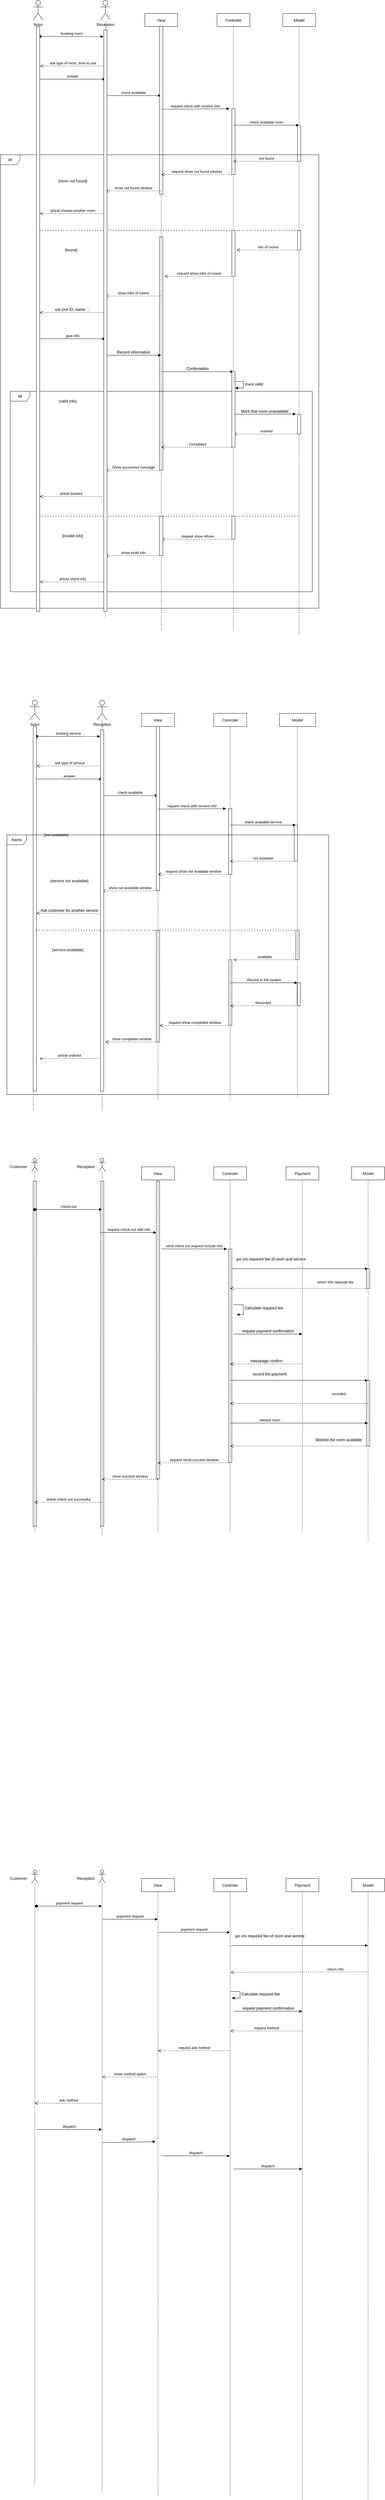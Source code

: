 <mxfile version="14.6.5" type="github">
  <diagram id="kgpKYQtTHZ0yAKxKKP6v" name="Page-1">
    <mxGraphModel dx="1632" dy="469" grid="1" gridSize="10" guides="1" tooltips="1" connect="1" arrows="1" fold="1" page="1" pageScale="1" pageWidth="850" pageHeight="1100" math="0" shadow="0">
      <root>
        <mxCell id="0" />
        <mxCell id="1" parent="0" />
        <mxCell id="3nuBFxr9cyL0pnOWT2aG-1" value="View" style="shape=umlLifeline;perimeter=lifelinePerimeter;container=1;collapsible=0;recursiveResize=0;rounded=0;shadow=0;strokeWidth=1;" parent="1" vertex="1">
          <mxGeometry x="120" y="80" width="100" height="1880" as="geometry" />
        </mxCell>
        <mxCell id="XMhn7jzWNxRffur_yB8t-52" value="check&amp;nbsp;available" style="html=1;verticalAlign=bottom;endArrow=block;" edge="1" parent="3nuBFxr9cyL0pnOWT2aG-1">
          <mxGeometry width="80" relative="1" as="geometry">
            <mxPoint x="-120" y="250" as="sourcePoint" />
            <mxPoint x="49.5" y="250.0" as="targetPoint" />
          </mxGeometry>
        </mxCell>
        <mxCell id="XMhn7jzWNxRffur_yB8t-68" value="request show infor of rooms" style="html=1;verticalAlign=bottom;endArrow=open;dashed=1;endSize=8;" edge="1" parent="3nuBFxr9cyL0pnOWT2aG-1" source="3nuBFxr9cyL0pnOWT2aG-5">
          <mxGeometry relative="1" as="geometry">
            <mxPoint x="250" y="800" as="sourcePoint" />
            <mxPoint x="60" y="800" as="targetPoint" />
          </mxGeometry>
        </mxCell>
        <mxCell id="XMhn7jzWNxRffur_yB8t-108" value="" style="html=1;points=[];perimeter=orthogonalPerimeter;" vertex="1" parent="3nuBFxr9cyL0pnOWT2aG-1">
          <mxGeometry x="45" y="40" width="10" height="510" as="geometry" />
        </mxCell>
        <mxCell id="3nuBFxr9cyL0pnOWT2aG-5" value="Controler" style="shape=umlLifeline;perimeter=lifelinePerimeter;container=1;collapsible=0;recursiveResize=0;rounded=0;shadow=0;strokeWidth=1;" parent="1" vertex="1">
          <mxGeometry x="340" y="80" width="100" height="1880" as="geometry" />
        </mxCell>
        <mxCell id="XMhn7jzWNxRffur_yB8t-75" value="&lt;div style=&quot;text-align: center&quot;&gt;check &lt;span style=&quot;font-size: 12px ; background-color: rgb(248 , 249 , 250)&quot;&gt;valid&lt;/span&gt;&lt;/div&gt;" style="edgeStyle=orthogonalEdgeStyle;html=1;align=left;spacingLeft=2;endArrow=block;rounded=0;entryX=1;entryY=0;" edge="1" parent="3nuBFxr9cyL0pnOWT2aG-5">
          <mxGeometry relative="1" as="geometry">
            <mxPoint x="50" y="1120" as="sourcePoint" />
            <Array as="points">
              <mxPoint x="80" y="1120" />
            </Array>
            <mxPoint x="55" y="1140" as="targetPoint" />
          </mxGeometry>
        </mxCell>
        <mxCell id="XMhn7jzWNxRffur_yB8t-76" value="&lt;span style=&quot;font-size: 12px ; background-color: rgb(248 , 249 , 250)&quot;&gt;Mark that room unavailable&lt;/span&gt;" style="html=1;verticalAlign=bottom;endArrow=block;" edge="1" parent="3nuBFxr9cyL0pnOWT2aG-5">
          <mxGeometry width="80" relative="1" as="geometry">
            <mxPoint x="50" y="1220" as="sourcePoint" />
            <mxPoint x="240" y="1219" as="targetPoint" />
          </mxGeometry>
        </mxCell>
        <mxCell id="XMhn7jzWNxRffur_yB8t-109" value="" style="html=1;points=[];perimeter=orthogonalPerimeter;" vertex="1" parent="3nuBFxr9cyL0pnOWT2aG-5">
          <mxGeometry x="45" y="290" width="10" height="200" as="geometry" />
        </mxCell>
        <mxCell id="XMhn7jzWNxRffur_yB8t-5" value="Model" style="shape=umlLifeline;perimeter=lifelinePerimeter;container=1;collapsible=0;recursiveResize=0;rounded=0;shadow=0;strokeWidth=1;" vertex="1" parent="1">
          <mxGeometry x="540" y="80" width="100" height="1890" as="geometry" />
        </mxCell>
        <mxCell id="XMhn7jzWNxRffur_yB8t-88" value="" style="endArrow=none;dashed=1;html=1;dashPattern=1 3;strokeWidth=2;" edge="1" parent="XMhn7jzWNxRffur_yB8t-5">
          <mxGeometry width="50" height="50" relative="1" as="geometry">
            <mxPoint x="-740" y="660" as="sourcePoint" />
            <mxPoint x="50" y="660" as="targetPoint" />
          </mxGeometry>
        </mxCell>
        <mxCell id="XMhn7jzWNxRffur_yB8t-110" value="" style="html=1;points=[];perimeter=orthogonalPerimeter;" vertex="1" parent="XMhn7jzWNxRffur_yB8t-5">
          <mxGeometry x="45" y="340" width="10" height="110" as="geometry" />
        </mxCell>
        <mxCell id="XMhn7jzWNxRffur_yB8t-18" value="Reception" style="shape=umlActor;verticalLabelPosition=bottom;verticalAlign=top;html=1;outlineConnect=0;" vertex="1" parent="1">
          <mxGeometry x="-15" y="40" width="30" height="60" as="geometry" />
        </mxCell>
        <mxCell id="XMhn7jzWNxRffur_yB8t-19" value="Actor" style="shape=umlActor;verticalLabelPosition=bottom;verticalAlign=top;html=1;outlineConnect=0;" vertex="1" parent="1">
          <mxGeometry x="-220" y="40" width="30" height="60" as="geometry" />
        </mxCell>
        <mxCell id="XMhn7jzWNxRffur_yB8t-28" value="" style="endArrow=none;dashed=1;html=1;startArrow=none;" edge="1" parent="1">
          <mxGeometry width="50" height="50" relative="1" as="geometry">
            <mxPoint x="-205" y="120" as="sourcePoint" />
            <mxPoint x="-205" y="120" as="targetPoint" />
          </mxGeometry>
        </mxCell>
        <mxCell id="3nuBFxr9cyL0pnOWT2aG-3" value="booking room" style="verticalAlign=bottom;startArrow=oval;endArrow=block;startSize=8;shadow=0;strokeWidth=1;exitX=1.073;exitY=0.102;exitDx=0;exitDy=0;exitPerimeter=0;" parent="1" edge="1">
          <mxGeometry relative="1" as="geometry">
            <mxPoint x="-199.27" y="150.0" as="sourcePoint" />
            <mxPoint x="-6" y="150.3" as="targetPoint" />
          </mxGeometry>
        </mxCell>
        <mxCell id="XMhn7jzWNxRffur_yB8t-31" value="" style="endArrow=none;dashed=1;html=1;startArrow=none;" edge="1" parent="1">
          <mxGeometry width="50" height="50" relative="1" as="geometry">
            <mxPoint y="120" as="sourcePoint" />
            <mxPoint y="120.0" as="targetPoint" />
          </mxGeometry>
        </mxCell>
        <mxCell id="XMhn7jzWNxRffur_yB8t-50" value="ask type of room, time to use" style="html=1;verticalAlign=bottom;endArrow=open;dashed=1;endSize=8;entryX=1.087;entryY=0.205;entryDx=0;entryDy=0;entryPerimeter=0;" edge="1" parent="1">
          <mxGeometry relative="1" as="geometry">
            <mxPoint y="240" as="sourcePoint" />
            <mxPoint x="-199.13" y="240.0" as="targetPoint" />
          </mxGeometry>
        </mxCell>
        <mxCell id="XMhn7jzWNxRffur_yB8t-51" value="answer" style="html=1;verticalAlign=bottom;endArrow=block;exitX=0.967;exitY=0.309;exitDx=0;exitDy=0;exitPerimeter=0;" edge="1" parent="1">
          <mxGeometry width="80" relative="1" as="geometry">
            <mxPoint x="-200.33" y="280.0" as="sourcePoint" />
            <mxPoint y="280" as="targetPoint" />
          </mxGeometry>
        </mxCell>
        <mxCell id="XMhn7jzWNxRffur_yB8t-54" value="" style="endArrow=none;dashed=1;html=1;startArrow=none;" edge="1" parent="1" source="XMhn7jzWNxRffur_yB8t-103" target="XMhn7jzWNxRffur_yB8t-18">
          <mxGeometry width="50" height="50" relative="1" as="geometry">
            <mxPoint y="1920" as="sourcePoint" />
            <mxPoint y="1050" as="targetPoint" />
          </mxGeometry>
        </mxCell>
        <mxCell id="XMhn7jzWNxRffur_yB8t-56" value="" style="endArrow=none;dashed=1;html=1;startArrow=none;" edge="1" parent="1" source="XMhn7jzWNxRffur_yB8t-101">
          <mxGeometry width="50" height="50" relative="1" as="geometry">
            <mxPoint x="-205" y="1900" as="sourcePoint" />
            <mxPoint x="-205" y="120" as="targetPoint" />
          </mxGeometry>
        </mxCell>
        <mxCell id="XMhn7jzWNxRffur_yB8t-59" value="check&amp;nbsp;available room" style="html=1;verticalAlign=bottom;endArrow=block;" edge="1" parent="1">
          <mxGeometry width="80" relative="1" as="geometry">
            <mxPoint x="390" y="420" as="sourcePoint" />
            <mxPoint x="589.5" y="420" as="targetPoint" />
          </mxGeometry>
        </mxCell>
        <mxCell id="XMhn7jzWNxRffur_yB8t-63" value="not found" style="html=1;verticalAlign=bottom;endArrow=open;dashed=1;endSize=8;" edge="1" parent="1">
          <mxGeometry relative="1" as="geometry">
            <mxPoint x="590" y="530" as="sourcePoint" />
            <mxPoint x="389.071" y="530" as="targetPoint" />
          </mxGeometry>
        </mxCell>
        <mxCell id="XMhn7jzWNxRffur_yB8t-64" value="request show not found window" style="html=1;verticalAlign=bottom;endArrow=open;dashed=1;endSize=8;" edge="1" parent="1">
          <mxGeometry relative="1" as="geometry">
            <mxPoint x="385" y="570" as="sourcePoint" />
            <mxPoint x="170" y="570" as="targetPoint" />
          </mxGeometry>
        </mxCell>
        <mxCell id="XMhn7jzWNxRffur_yB8t-65" value="show not found window" style="html=1;verticalAlign=bottom;endArrow=open;dashed=1;endSize=8;" edge="1" parent="1">
          <mxGeometry relative="1" as="geometry">
            <mxPoint x="170" y="620" as="sourcePoint" />
            <mxPoint y="620" as="targetPoint" />
          </mxGeometry>
        </mxCell>
        <mxCell id="XMhn7jzWNxRffur_yB8t-66" value="article choose another room" style="html=1;verticalAlign=bottom;endArrow=open;dashed=1;endSize=8;" edge="1" parent="1">
          <mxGeometry relative="1" as="geometry">
            <mxPoint y="689.57" as="sourcePoint" />
            <mxPoint x="-200" y="688.57" as="targetPoint" />
          </mxGeometry>
        </mxCell>
        <mxCell id="XMhn7jzWNxRffur_yB8t-58" value="request check with receive info" style="html=1;verticalAlign=bottom;endArrow=block;entryX=-0.256;entryY=0.423;entryDx=0;entryDy=0;entryPerimeter=0;" edge="1" parent="1">
          <mxGeometry width="80" relative="1" as="geometry">
            <mxPoint x="170" y="371.45" as="sourcePoint" />
            <mxPoint x="377.44" y="370.0" as="targetPoint" />
          </mxGeometry>
        </mxCell>
        <mxCell id="XMhn7jzWNxRffur_yB8t-67" value="info of rooms" style="html=1;verticalAlign=bottom;endArrow=open;dashed=1;endSize=8;" edge="1" parent="1">
          <mxGeometry relative="1" as="geometry">
            <mxPoint x="590" y="800" as="sourcePoint" />
            <mxPoint x="400" y="800" as="targetPoint" />
          </mxGeometry>
        </mxCell>
        <mxCell id="XMhn7jzWNxRffur_yB8t-69" value="show infor of rooms" style="html=1;verticalAlign=bottom;endArrow=open;dashed=1;endSize=8;" edge="1" parent="1">
          <mxGeometry relative="1" as="geometry">
            <mxPoint x="169.5" y="940" as="sourcePoint" />
            <mxPoint y="940" as="targetPoint" />
          </mxGeometry>
        </mxCell>
        <mxCell id="XMhn7jzWNxRffur_yB8t-70" value="ask&amp;nbsp;&lt;span style=&quot;font-size: 12px ; background-color: rgb(248 , 249 , 250)&quot;&gt;civil ID, name&amp;nbsp; ...&lt;/span&gt;" style="html=1;verticalAlign=bottom;endArrow=open;dashed=1;endSize=8;" edge="1" parent="1">
          <mxGeometry relative="1" as="geometry">
            <mxPoint y="990" as="sourcePoint" />
            <mxPoint x="-200" y="990" as="targetPoint" />
          </mxGeometry>
        </mxCell>
        <mxCell id="XMhn7jzWNxRffur_yB8t-71" value="give info" style="html=1;verticalAlign=bottom;endArrow=block;" edge="1" parent="1">
          <mxGeometry width="80" relative="1" as="geometry">
            <mxPoint x="-200" y="1070" as="sourcePoint" />
            <mxPoint y="1070" as="targetPoint" />
          </mxGeometry>
        </mxCell>
        <mxCell id="XMhn7jzWNxRffur_yB8t-72" value="&lt;span style=&quot;font-size: 12px ; background-color: rgb(248 , 249 , 250)&quot;&gt;Record information&lt;/span&gt;" style="html=1;verticalAlign=bottom;endArrow=block;" edge="1" parent="1" target="3nuBFxr9cyL0pnOWT2aG-1">
          <mxGeometry width="80" relative="1" as="geometry">
            <mxPoint y="1120" as="sourcePoint" />
            <mxPoint x="80" y="1120" as="targetPoint" />
          </mxGeometry>
        </mxCell>
        <mxCell id="XMhn7jzWNxRffur_yB8t-73" value="&lt;span style=&quot;font-size: 12px ; background-color: rgb(248 , 249 , 250)&quot;&gt;Confirmation&lt;/span&gt;" style="html=1;verticalAlign=bottom;endArrow=block;" edge="1" parent="1" target="3nuBFxr9cyL0pnOWT2aG-5">
          <mxGeometry width="80" relative="1" as="geometry">
            <mxPoint x="170" y="1170" as="sourcePoint" />
            <mxPoint x="250" y="1170" as="targetPoint" />
          </mxGeometry>
        </mxCell>
        <mxCell id="XMhn7jzWNxRffur_yB8t-78" value="marked" style="html=1;verticalAlign=bottom;endArrow=open;dashed=1;endSize=8;" edge="1" parent="1" target="3nuBFxr9cyL0pnOWT2aG-5">
          <mxGeometry relative="1" as="geometry">
            <mxPoint x="590" y="1360" as="sourcePoint" />
            <mxPoint x="510" y="1360" as="targetPoint" />
          </mxGeometry>
        </mxCell>
        <mxCell id="XMhn7jzWNxRffur_yB8t-79" value="Completed" style="html=1;verticalAlign=bottom;endArrow=open;dashed=1;endSize=8;" edge="1" parent="1" target="3nuBFxr9cyL0pnOWT2aG-1">
          <mxGeometry relative="1" as="geometry">
            <mxPoint x="390" y="1400" as="sourcePoint" />
            <mxPoint x="310" y="1400" as="targetPoint" />
          </mxGeometry>
        </mxCell>
        <mxCell id="XMhn7jzWNxRffur_yB8t-82" value="Show successful message" style="html=1;verticalAlign=bottom;endArrow=open;dashed=1;endSize=8;" edge="1" parent="1">
          <mxGeometry relative="1" as="geometry">
            <mxPoint x="170" y="1470" as="sourcePoint" />
            <mxPoint y="1470" as="targetPoint" />
          </mxGeometry>
        </mxCell>
        <mxCell id="XMhn7jzWNxRffur_yB8t-83" value="article booked" style="html=1;verticalAlign=bottom;endArrow=open;dashed=1;endSize=8;" edge="1" parent="1">
          <mxGeometry relative="1" as="geometry">
            <mxPoint x="-10" y="1550" as="sourcePoint" />
            <mxPoint x="-200" y="1550" as="targetPoint" />
          </mxGeometry>
        </mxCell>
        <mxCell id="XMhn7jzWNxRffur_yB8t-85" value="request show refuse" style="html=1;verticalAlign=bottom;endArrow=open;dashed=1;endSize=8;" edge="1" parent="1" target="3nuBFxr9cyL0pnOWT2aG-1">
          <mxGeometry relative="1" as="geometry">
            <mxPoint x="390" y="1680" as="sourcePoint" />
            <mxPoint x="310" y="1680" as="targetPoint" />
          </mxGeometry>
        </mxCell>
        <mxCell id="XMhn7jzWNxRffur_yB8t-86" value="show invlid info" style="html=1;verticalAlign=bottom;endArrow=open;dashed=1;endSize=8;" edge="1" parent="1">
          <mxGeometry relative="1" as="geometry">
            <mxPoint x="170.68" y="1730" as="sourcePoint" />
            <mxPoint y="1730" as="targetPoint" />
          </mxGeometry>
        </mxCell>
        <mxCell id="XMhn7jzWNxRffur_yB8t-87" value="article check info" style="html=1;verticalAlign=bottom;endArrow=open;dashed=1;endSize=8;" edge="1" parent="1">
          <mxGeometry relative="1" as="geometry">
            <mxPoint y="1810" as="sourcePoint" />
            <mxPoint x="-200" y="1810" as="targetPoint" />
          </mxGeometry>
        </mxCell>
        <mxCell id="XMhn7jzWNxRffur_yB8t-89" value="" style="endArrow=none;dashed=1;html=1;dashPattern=1 3;strokeWidth=2;" edge="1" parent="1">
          <mxGeometry width="50" height="50" relative="1" as="geometry">
            <mxPoint x="-200" y="1610" as="sourcePoint" />
            <mxPoint x="590" y="1610" as="targetPoint" />
          </mxGeometry>
        </mxCell>
        <mxCell id="XMhn7jzWNxRffur_yB8t-90" value="alt" style="shape=umlFrame;whiteSpace=wrap;html=1;" vertex="1" parent="1">
          <mxGeometry x="-320" y="510" width="970" height="1380" as="geometry" />
        </mxCell>
        <mxCell id="XMhn7jzWNxRffur_yB8t-92" value="[room not found]" style="text;html=1;align=center;verticalAlign=middle;resizable=0;points=[];autosize=1;strokeColor=none;" vertex="1" parent="1">
          <mxGeometry x="-150" y="580" width="100" height="20" as="geometry" />
        </mxCell>
        <mxCell id="XMhn7jzWNxRffur_yB8t-96" value="[found]" style="text;html=1;align=center;verticalAlign=middle;resizable=0;points=[];autosize=1;strokeColor=none;" vertex="1" parent="1">
          <mxGeometry x="-130" y="790" width="50" height="20" as="geometry" />
        </mxCell>
        <mxCell id="XMhn7jzWNxRffur_yB8t-97" value="[valid info]" style="text;html=1;align=center;verticalAlign=middle;resizable=0;points=[];autosize=1;strokeColor=none;" vertex="1" parent="1">
          <mxGeometry x="-150" y="1250" width="70" height="20" as="geometry" />
        </mxCell>
        <mxCell id="XMhn7jzWNxRffur_yB8t-98" value="[invalid info]" style="text;html=1;align=center;verticalAlign=middle;resizable=0;points=[];autosize=1;strokeColor=none;" vertex="1" parent="1">
          <mxGeometry x="-140" y="1660" width="80" height="20" as="geometry" />
        </mxCell>
        <mxCell id="XMhn7jzWNxRffur_yB8t-99" value="alt" style="shape=umlFrame;whiteSpace=wrap;html=1;" vertex="1" parent="1">
          <mxGeometry x="-290" y="1230" width="920" height="610" as="geometry" />
        </mxCell>
        <mxCell id="XMhn7jzWNxRffur_yB8t-101" value="" style="html=1;points=[];perimeter=orthogonalPerimeter;" vertex="1" parent="1">
          <mxGeometry x="-210" y="120" width="10" height="1780" as="geometry" />
        </mxCell>
        <mxCell id="XMhn7jzWNxRffur_yB8t-102" value="" style="endArrow=none;dashed=1;html=1;" edge="1" parent="1" target="XMhn7jzWNxRffur_yB8t-101">
          <mxGeometry width="50" height="50" relative="1" as="geometry">
            <mxPoint x="-205" y="1900" as="sourcePoint" />
            <mxPoint x="-205" y="120.0" as="targetPoint" />
          </mxGeometry>
        </mxCell>
        <mxCell id="XMhn7jzWNxRffur_yB8t-103" value="" style="html=1;points=[];perimeter=orthogonalPerimeter;" vertex="1" parent="1">
          <mxGeometry x="-5" y="130" width="10" height="1770" as="geometry" />
        </mxCell>
        <mxCell id="XMhn7jzWNxRffur_yB8t-104" value="" style="endArrow=none;dashed=1;html=1;" edge="1" parent="1" target="XMhn7jzWNxRffur_yB8t-103">
          <mxGeometry width="50" height="50" relative="1" as="geometry">
            <mxPoint y="1920" as="sourcePoint" />
            <mxPoint y="100.0" as="targetPoint" />
          </mxGeometry>
        </mxCell>
        <mxCell id="XMhn7jzWNxRffur_yB8t-111" value="" style="html=1;points=[];perimeter=orthogonalPerimeter;" vertex="1" parent="1">
          <mxGeometry x="585" y="740" width="10" height="60" as="geometry" />
        </mxCell>
        <mxCell id="XMhn7jzWNxRffur_yB8t-112" value="" style="html=1;points=[];perimeter=orthogonalPerimeter;" vertex="1" parent="1">
          <mxGeometry x="385" y="740" width="10" height="140" as="geometry" />
        </mxCell>
        <mxCell id="XMhn7jzWNxRffur_yB8t-113" value="" style="html=1;points=[];perimeter=orthogonalPerimeter;fillColor=none;" vertex="1" parent="1">
          <mxGeometry x="165" y="760" width="10" height="710" as="geometry" />
        </mxCell>
        <mxCell id="XMhn7jzWNxRffur_yB8t-114" value="" style="html=1;points=[];perimeter=orthogonalPerimeter;" vertex="1" parent="1">
          <mxGeometry x="385" y="1610" width="10" height="70" as="geometry" />
        </mxCell>
        <mxCell id="XMhn7jzWNxRffur_yB8t-115" value="" style="html=1;points=[];perimeter=orthogonalPerimeter;" vertex="1" parent="1">
          <mxGeometry x="165" y="1610" width="10" height="120" as="geometry" />
        </mxCell>
        <mxCell id="XMhn7jzWNxRffur_yB8t-172" value="" style="html=1;points=[];perimeter=orthogonalPerimeter;" vertex="1" parent="1">
          <mxGeometry x="585" y="1300" width="10" height="60" as="geometry" />
        </mxCell>
        <mxCell id="XMhn7jzWNxRffur_yB8t-173" value="" style="html=1;points=[];perimeter=orthogonalPerimeter;" vertex="1" parent="1">
          <mxGeometry x="385" y="1170" width="10" height="230" as="geometry" />
        </mxCell>
        <mxCell id="XMhn7jzWNxRffur_yB8t-174" value="View" style="shape=umlLifeline;perimeter=lifelinePerimeter;container=1;collapsible=0;recursiveResize=0;rounded=0;shadow=0;strokeWidth=1;" vertex="1" parent="1">
          <mxGeometry x="110" y="2210" width="100" height="1180" as="geometry" />
        </mxCell>
        <mxCell id="XMhn7jzWNxRffur_yB8t-175" value="check&amp;nbsp;available" style="html=1;verticalAlign=bottom;endArrow=block;" edge="1" parent="XMhn7jzWNxRffur_yB8t-174">
          <mxGeometry width="80" relative="1" as="geometry">
            <mxPoint x="-120" y="250" as="sourcePoint" />
            <mxPoint x="49.5" y="250.0" as="targetPoint" />
          </mxGeometry>
        </mxCell>
        <mxCell id="XMhn7jzWNxRffur_yB8t-177" value="" style="html=1;points=[];perimeter=orthogonalPerimeter;" vertex="1" parent="XMhn7jzWNxRffur_yB8t-174">
          <mxGeometry x="45" y="40" width="10" height="500" as="geometry" />
        </mxCell>
        <mxCell id="XMhn7jzWNxRffur_yB8t-235" value="request show completed window" style="html=1;verticalAlign=bottom;endArrow=open;dashed=1;endSize=8;" edge="1" parent="XMhn7jzWNxRffur_yB8t-174" source="XMhn7jzWNxRffur_yB8t-178">
          <mxGeometry relative="1" as="geometry">
            <mxPoint x="135" y="950" as="sourcePoint" />
            <mxPoint x="55" y="950" as="targetPoint" />
          </mxGeometry>
        </mxCell>
        <mxCell id="XMhn7jzWNxRffur_yB8t-241" value="" style="html=1;points=[];perimeter=orthogonalPerimeter;fillColor=none;" vertex="1" parent="XMhn7jzWNxRffur_yB8t-174">
          <mxGeometry x="45" y="660" width="10" height="340" as="geometry" />
        </mxCell>
        <mxCell id="XMhn7jzWNxRffur_yB8t-178" value="Controler" style="shape=umlLifeline;perimeter=lifelinePerimeter;container=1;collapsible=0;recursiveResize=0;rounded=0;shadow=0;strokeWidth=1;" vertex="1" parent="1">
          <mxGeometry x="330" y="2210" width="100" height="1180" as="geometry" />
        </mxCell>
        <mxCell id="XMhn7jzWNxRffur_yB8t-181" value="" style="html=1;points=[];perimeter=orthogonalPerimeter;" vertex="1" parent="XMhn7jzWNxRffur_yB8t-178">
          <mxGeometry x="45" y="290" width="10" height="200" as="geometry" />
        </mxCell>
        <mxCell id="XMhn7jzWNxRffur_yB8t-232" value="Record to the system" style="html=1;verticalAlign=bottom;endArrow=block;" edge="1" parent="XMhn7jzWNxRffur_yB8t-178" target="XMhn7jzWNxRffur_yB8t-182">
          <mxGeometry width="80" relative="1" as="geometry">
            <mxPoint x="50" y="820" as="sourcePoint" />
            <mxPoint x="130" y="820" as="targetPoint" />
          </mxGeometry>
        </mxCell>
        <mxCell id="XMhn7jzWNxRffur_yB8t-239" value="" style="html=1;points=[];perimeter=orthogonalPerimeter;fillColor=none;" vertex="1" parent="XMhn7jzWNxRffur_yB8t-178">
          <mxGeometry x="45" y="750" width="10" height="200" as="geometry" />
        </mxCell>
        <mxCell id="XMhn7jzWNxRffur_yB8t-182" value="Model" style="shape=umlLifeline;perimeter=lifelinePerimeter;container=1;collapsible=0;recursiveResize=0;rounded=0;shadow=0;strokeWidth=1;" vertex="1" parent="1">
          <mxGeometry x="530" y="2210" width="110" height="1170" as="geometry" />
        </mxCell>
        <mxCell id="XMhn7jzWNxRffur_yB8t-183" value="" style="endArrow=none;dashed=1;html=1;dashPattern=1 3;strokeWidth=2;" edge="1" parent="XMhn7jzWNxRffur_yB8t-182">
          <mxGeometry width="50" height="50" relative="1" as="geometry">
            <mxPoint x="-740" y="660" as="sourcePoint" />
            <mxPoint x="50" y="660" as="targetPoint" />
          </mxGeometry>
        </mxCell>
        <mxCell id="XMhn7jzWNxRffur_yB8t-184" value="" style="html=1;points=[];perimeter=orthogonalPerimeter;" vertex="1" parent="XMhn7jzWNxRffur_yB8t-182">
          <mxGeometry x="45" y="340" width="10" height="110" as="geometry" />
        </mxCell>
        <mxCell id="XMhn7jzWNxRffur_yB8t-238" value="" style="html=1;points=[];perimeter=orthogonalPerimeter;fillColor=none;" vertex="1" parent="XMhn7jzWNxRffur_yB8t-182">
          <mxGeometry x="50" y="660" width="10" height="90" as="geometry" />
        </mxCell>
        <mxCell id="XMhn7jzWNxRffur_yB8t-240" value="" style="html=1;points=[];perimeter=orthogonalPerimeter;fillColor=none;" vertex="1" parent="XMhn7jzWNxRffur_yB8t-182">
          <mxGeometry x="54" y="820" width="10" height="70" as="geometry" />
        </mxCell>
        <mxCell id="XMhn7jzWNxRffur_yB8t-185" value="Reception" style="shape=umlActor;verticalLabelPosition=bottom;verticalAlign=top;html=1;outlineConnect=0;" vertex="1" parent="1">
          <mxGeometry x="-25" y="2170" width="30" height="60" as="geometry" />
        </mxCell>
        <mxCell id="XMhn7jzWNxRffur_yB8t-186" value="Actor" style="shape=umlActor;verticalLabelPosition=bottom;verticalAlign=top;html=1;outlineConnect=0;" vertex="1" parent="1">
          <mxGeometry x="-230" y="2170" width="30" height="60" as="geometry" />
        </mxCell>
        <mxCell id="XMhn7jzWNxRffur_yB8t-187" value="" style="endArrow=none;dashed=1;html=1;startArrow=none;" edge="1" parent="1">
          <mxGeometry width="50" height="50" relative="1" as="geometry">
            <mxPoint x="-215" y="2250" as="sourcePoint" />
            <mxPoint x="-215" y="2250" as="targetPoint" />
          </mxGeometry>
        </mxCell>
        <mxCell id="XMhn7jzWNxRffur_yB8t-188" value="booking service" style="verticalAlign=bottom;startArrow=oval;endArrow=block;startSize=8;shadow=0;strokeWidth=1;exitX=1.073;exitY=0.102;exitDx=0;exitDy=0;exitPerimeter=0;" edge="1" parent="1">
          <mxGeometry relative="1" as="geometry">
            <mxPoint x="-209.27" y="2280.0" as="sourcePoint" />
            <mxPoint x="-16" y="2280.3" as="targetPoint" />
          </mxGeometry>
        </mxCell>
        <mxCell id="XMhn7jzWNxRffur_yB8t-189" value="" style="endArrow=none;dashed=1;html=1;startArrow=none;" edge="1" parent="1">
          <mxGeometry width="50" height="50" relative="1" as="geometry">
            <mxPoint x="-10" y="2250" as="sourcePoint" />
            <mxPoint x="-10" y="2250" as="targetPoint" />
          </mxGeometry>
        </mxCell>
        <mxCell id="XMhn7jzWNxRffur_yB8t-190" value="ask type of service" style="html=1;verticalAlign=bottom;endArrow=open;dashed=1;endSize=8;entryX=1.087;entryY=0.205;entryDx=0;entryDy=0;entryPerimeter=0;" edge="1" parent="1">
          <mxGeometry relative="1" as="geometry">
            <mxPoint x="-10" y="2370" as="sourcePoint" />
            <mxPoint x="-209.13" y="2370" as="targetPoint" />
          </mxGeometry>
        </mxCell>
        <mxCell id="XMhn7jzWNxRffur_yB8t-191" value="answer" style="html=1;verticalAlign=bottom;endArrow=block;exitX=0.967;exitY=0.309;exitDx=0;exitDy=0;exitPerimeter=0;" edge="1" parent="1">
          <mxGeometry width="80" relative="1" as="geometry">
            <mxPoint x="-210.33" y="2410" as="sourcePoint" />
            <mxPoint x="-10" y="2410" as="targetPoint" />
          </mxGeometry>
        </mxCell>
        <mxCell id="XMhn7jzWNxRffur_yB8t-192" value="" style="endArrow=none;dashed=1;html=1;startArrow=none;" edge="1" parent="1" source="XMhn7jzWNxRffur_yB8t-222" target="XMhn7jzWNxRffur_yB8t-185">
          <mxGeometry width="50" height="50" relative="1" as="geometry">
            <mxPoint x="-10" y="4050" as="sourcePoint" />
            <mxPoint x="-10" y="3180" as="targetPoint" />
          </mxGeometry>
        </mxCell>
        <mxCell id="XMhn7jzWNxRffur_yB8t-193" value="" style="endArrow=none;dashed=1;html=1;startArrow=none;" edge="1" parent="1" source="XMhn7jzWNxRffur_yB8t-220">
          <mxGeometry width="50" height="50" relative="1" as="geometry">
            <mxPoint x="-215" y="4030" as="sourcePoint" />
            <mxPoint x="-215" y="2250" as="targetPoint" />
          </mxGeometry>
        </mxCell>
        <mxCell id="XMhn7jzWNxRffur_yB8t-194" value="check&amp;nbsp;available service" style="html=1;verticalAlign=bottom;endArrow=block;" edge="1" parent="1">
          <mxGeometry width="80" relative="1" as="geometry">
            <mxPoint x="380" y="2550" as="sourcePoint" />
            <mxPoint x="579.5" y="2550" as="targetPoint" />
          </mxGeometry>
        </mxCell>
        <mxCell id="XMhn7jzWNxRffur_yB8t-195" value="not&amp;nbsp;available" style="html=1;verticalAlign=bottom;endArrow=open;dashed=1;endSize=8;" edge="1" parent="1">
          <mxGeometry relative="1" as="geometry">
            <mxPoint x="580" y="2660" as="sourcePoint" />
            <mxPoint x="379.071" y="2660" as="targetPoint" />
          </mxGeometry>
        </mxCell>
        <mxCell id="XMhn7jzWNxRffur_yB8t-196" value="request show not&amp;nbsp;available window" style="html=1;verticalAlign=bottom;endArrow=open;dashed=1;endSize=8;" edge="1" parent="1">
          <mxGeometry relative="1" as="geometry">
            <mxPoint x="375" y="2700" as="sourcePoint" />
            <mxPoint x="160" y="2700" as="targetPoint" />
          </mxGeometry>
        </mxCell>
        <mxCell id="XMhn7jzWNxRffur_yB8t-197" value="show not&amp;nbsp;available window" style="html=1;verticalAlign=bottom;endArrow=open;dashed=1;endSize=8;" edge="1" parent="1">
          <mxGeometry relative="1" as="geometry">
            <mxPoint x="160" y="2750" as="sourcePoint" />
            <mxPoint x="-10" y="2750" as="targetPoint" />
          </mxGeometry>
        </mxCell>
        <mxCell id="XMhn7jzWNxRffur_yB8t-198" value="&lt;span style=&quot;font-size: 12px ; background-color: rgb(248 , 249 , 250)&quot;&gt;Ask customer for another service&lt;/span&gt;" style="html=1;verticalAlign=bottom;endArrow=open;dashed=1;endSize=8;" edge="1" parent="1">
          <mxGeometry relative="1" as="geometry">
            <mxPoint x="-10" y="2819.57" as="sourcePoint" />
            <mxPoint x="-210" y="2818.57" as="targetPoint" />
          </mxGeometry>
        </mxCell>
        <mxCell id="XMhn7jzWNxRffur_yB8t-199" value="request check with receive info" style="html=1;verticalAlign=bottom;endArrow=block;entryX=-0.256;entryY=0.423;entryDx=0;entryDy=0;entryPerimeter=0;" edge="1" parent="1">
          <mxGeometry width="80" relative="1" as="geometry">
            <mxPoint x="160" y="2501.45" as="sourcePoint" />
            <mxPoint x="367.44" y="2500" as="targetPoint" />
          </mxGeometry>
        </mxCell>
        <mxCell id="XMhn7jzWNxRffur_yB8t-215" value="[service not&amp;nbsp;available]" style="text;html=1;align=center;verticalAlign=middle;resizable=0;points=[];autosize=1;strokeColor=none;" vertex="1" parent="1">
          <mxGeometry x="-175" y="2710" width="130" height="20" as="geometry" />
        </mxCell>
        <mxCell id="XMhn7jzWNxRffur_yB8t-216" value="[service available]" style="text;html=1;align=center;verticalAlign=middle;resizable=0;points=[];autosize=1;strokeColor=none;" vertex="1" parent="1">
          <mxGeometry x="-170" y="2920" width="110" height="20" as="geometry" />
        </mxCell>
        <mxCell id="XMhn7jzWNxRffur_yB8t-220" value="" style="html=1;points=[];perimeter=orthogonalPerimeter;" vertex="1" parent="1">
          <mxGeometry x="-220" y="2250" width="10" height="1110" as="geometry" />
        </mxCell>
        <mxCell id="XMhn7jzWNxRffur_yB8t-221" value="" style="endArrow=none;dashed=1;html=1;" edge="1" parent="1" target="XMhn7jzWNxRffur_yB8t-220">
          <mxGeometry width="50" height="50" relative="1" as="geometry">
            <mxPoint x="-220" y="3420" as="sourcePoint" />
            <mxPoint x="-215" y="2250" as="targetPoint" />
          </mxGeometry>
        </mxCell>
        <mxCell id="XMhn7jzWNxRffur_yB8t-222" value="" style="html=1;points=[];perimeter=orthogonalPerimeter;" vertex="1" parent="1">
          <mxGeometry x="-15" y="2260" width="10" height="1100" as="geometry" />
        </mxCell>
        <mxCell id="XMhn7jzWNxRffur_yB8t-223" value="" style="endArrow=none;dashed=1;html=1;" edge="1" parent="1" target="XMhn7jzWNxRffur_yB8t-222">
          <mxGeometry width="50" height="50" relative="1" as="geometry">
            <mxPoint x="-10" y="3420" as="sourcePoint" />
            <mxPoint x="-10" y="2230" as="targetPoint" />
          </mxGeometry>
        </mxCell>
        <mxCell id="XMhn7jzWNxRffur_yB8t-231" value="available" style="html=1;verticalAlign=bottom;endArrow=open;dashed=1;endSize=8;" edge="1" parent="1">
          <mxGeometry relative="1" as="geometry">
            <mxPoint x="580" y="2960" as="sourcePoint" />
            <mxPoint x="390" y="2960" as="targetPoint" />
          </mxGeometry>
        </mxCell>
        <mxCell id="XMhn7jzWNxRffur_yB8t-234" value="Recorded" style="html=1;verticalAlign=bottom;endArrow=open;dashed=1;endSize=8;" edge="1" parent="1" target="XMhn7jzWNxRffur_yB8t-178">
          <mxGeometry relative="1" as="geometry">
            <mxPoint x="580" y="3100" as="sourcePoint" />
            <mxPoint x="500" y="3100" as="targetPoint" />
          </mxGeometry>
        </mxCell>
        <mxCell id="XMhn7jzWNxRffur_yB8t-236" value="show completed window" style="html=1;verticalAlign=bottom;endArrow=open;dashed=1;endSize=8;" edge="1" parent="1">
          <mxGeometry relative="1" as="geometry">
            <mxPoint x="160" y="3210" as="sourcePoint" />
            <mxPoint y="3210" as="targetPoint" />
          </mxGeometry>
        </mxCell>
        <mxCell id="XMhn7jzWNxRffur_yB8t-237" value="article ordered" style="html=1;verticalAlign=bottom;endArrow=open;dashed=1;endSize=8;" edge="1" parent="1">
          <mxGeometry relative="1" as="geometry">
            <mxPoint x="-20" y="3260" as="sourcePoint" />
            <mxPoint x="-200" y="3261" as="targetPoint" />
          </mxGeometry>
        </mxCell>
        <mxCell id="XMhn7jzWNxRffur_yB8t-242" value="frame" style="shape=umlFrame;whiteSpace=wrap;html=1;fillColor=none;" vertex="1" parent="1">
          <mxGeometry x="-300" y="2580" width="980" height="790" as="geometry" />
        </mxCell>
        <mxCell id="XMhn7jzWNxRffur_yB8t-243" value="[not available]" style="text;html=1;align=center;verticalAlign=middle;resizable=0;points=[];autosize=1;strokeColor=none;" vertex="1" parent="1">
          <mxGeometry x="-195" y="2570" width="90" height="20" as="geometry" />
        </mxCell>
        <mxCell id="XMhn7jzWNxRffur_yB8t-258" value="View" style="shape=umlLifeline;perimeter=lifelinePerimeter;container=1;collapsible=0;recursiveResize=0;rounded=0;shadow=0;strokeWidth=1;" vertex="1" parent="1">
          <mxGeometry x="110" y="3590" width="100" height="1110" as="geometry" />
        </mxCell>
        <mxCell id="XMhn7jzWNxRffur_yB8t-276" value="send check out request include info" style="html=1;verticalAlign=bottom;endArrow=block;" edge="1" parent="XMhn7jzWNxRffur_yB8t-258">
          <mxGeometry width="80" relative="1" as="geometry">
            <mxPoint x="60" y="250" as="sourcePoint" />
            <mxPoint x="260" y="250" as="targetPoint" />
          </mxGeometry>
        </mxCell>
        <mxCell id="XMhn7jzWNxRffur_yB8t-321" value="" style="html=1;points=[];perimeter=orthogonalPerimeter;fillColor=none;" vertex="1" parent="XMhn7jzWNxRffur_yB8t-258">
          <mxGeometry x="45" y="44" width="10" height="906" as="geometry" />
        </mxCell>
        <mxCell id="XMhn7jzWNxRffur_yB8t-262" value="Controler" style="shape=umlLifeline;perimeter=lifelinePerimeter;container=1;collapsible=0;recursiveResize=0;rounded=0;shadow=0;strokeWidth=1;" vertex="1" parent="1">
          <mxGeometry x="330" y="3590" width="100" height="1110" as="geometry" />
        </mxCell>
        <mxCell id="XMhn7jzWNxRffur_yB8t-281" value="&lt;span style=&quot;font-size: 12px ; text-align: center ; background-color: rgb(248 , 249 , 250)&quot;&gt;Calculate required fee&lt;/span&gt;" style="edgeStyle=orthogonalEdgeStyle;html=1;align=left;spacingLeft=2;endArrow=block;rounded=0;entryX=1;entryY=0;" edge="1" parent="XMhn7jzWNxRffur_yB8t-262">
          <mxGeometry relative="1" as="geometry">
            <mxPoint x="60" y="420" as="sourcePoint" />
            <Array as="points">
              <mxPoint x="90" y="420" />
            </Array>
            <mxPoint x="70" y="450" as="targetPoint" />
          </mxGeometry>
        </mxCell>
        <mxCell id="XMhn7jzWNxRffur_yB8t-284" value="&lt;span style=&quot;font-size: 12px ; background-color: rgb(248 , 249 , 250)&quot;&gt;record the payment&lt;/span&gt;" style="html=1;verticalAlign=bottom;endArrow=block;" edge="1" parent="XMhn7jzWNxRffur_yB8t-262" target="XMhn7jzWNxRffur_yB8t-266">
          <mxGeometry x="-0.428" y="10" width="80" relative="1" as="geometry">
            <mxPoint x="50" y="650" as="sourcePoint" />
            <mxPoint x="130" y="650" as="targetPoint" />
            <mxPoint as="offset" />
          </mxGeometry>
        </mxCell>
        <mxCell id="XMhn7jzWNxRffur_yB8t-302" value="release room" style="html=1;verticalAlign=bottom;endArrow=block;" edge="1" parent="XMhn7jzWNxRffur_yB8t-262" target="XMhn7jzWNxRffur_yB8t-266">
          <mxGeometry x="-0.428" width="80" relative="1" as="geometry">
            <mxPoint x="50" y="780" as="sourcePoint" />
            <mxPoint x="130" y="780" as="targetPoint" />
            <mxPoint as="offset" />
          </mxGeometry>
        </mxCell>
        <mxCell id="XMhn7jzWNxRffur_yB8t-325" value="" style="html=1;points=[];perimeter=orthogonalPerimeter;fillColor=none;" vertex="1" parent="XMhn7jzWNxRffur_yB8t-262">
          <mxGeometry x="45" y="250" width="10" height="650" as="geometry" />
        </mxCell>
        <mxCell id="XMhn7jzWNxRffur_yB8t-266" value="Model" style="shape=umlLifeline;perimeter=lifelinePerimeter;container=1;collapsible=0;recursiveResize=0;rounded=0;shadow=0;strokeWidth=1;" vertex="1" parent="1">
          <mxGeometry x="750" y="3590" width="100" height="1140" as="geometry" />
        </mxCell>
        <mxCell id="XMhn7jzWNxRffur_yB8t-324" value="" style="html=1;points=[];perimeter=orthogonalPerimeter;fillColor=none;" vertex="1" parent="XMhn7jzWNxRffur_yB8t-266">
          <mxGeometry x="45" y="310" width="10" height="60" as="geometry" />
        </mxCell>
        <mxCell id="XMhn7jzWNxRffur_yB8t-326" value="" style="html=1;points=[];perimeter=orthogonalPerimeter;fillColor=none;" vertex="1" parent="XMhn7jzWNxRffur_yB8t-266">
          <mxGeometry x="45" y="650" width="10" height="200" as="geometry" />
        </mxCell>
        <mxCell id="XMhn7jzWNxRffur_yB8t-271" value="" style="shape=umlLifeline;participant=umlActor;perimeter=lifelinePerimeter;whiteSpace=wrap;html=1;container=1;collapsible=0;recursiveResize=0;verticalAlign=top;spacingTop=36;outlineConnect=0;fillColor=none;" vertex="1" parent="1">
          <mxGeometry x="-225" y="3564" width="20" height="1136" as="geometry" />
        </mxCell>
        <mxCell id="XMhn7jzWNxRffur_yB8t-319" value="" style="html=1;points=[];perimeter=orthogonalPerimeter;fillColor=none;" vertex="1" parent="XMhn7jzWNxRffur_yB8t-271">
          <mxGeometry x="5" y="70" width="10" height="1050" as="geometry" />
        </mxCell>
        <mxCell id="XMhn7jzWNxRffur_yB8t-272" value="Customer" style="text;html=1;align=center;verticalAlign=middle;resizable=0;points=[];autosize=1;strokeColor=none;" vertex="1" parent="1">
          <mxGeometry x="-300" y="3580" width="70" height="20" as="geometry" />
        </mxCell>
        <mxCell id="XMhn7jzWNxRffur_yB8t-273" value="" style="shape=umlLifeline;participant=umlActor;perimeter=lifelinePerimeter;whiteSpace=wrap;html=1;container=1;collapsible=0;recursiveResize=0;verticalAlign=top;spacingTop=36;outlineConnect=0;fillColor=none;" vertex="1" parent="1">
          <mxGeometry x="-20" y="3564" width="20" height="1146" as="geometry" />
        </mxCell>
        <mxCell id="XMhn7jzWNxRffur_yB8t-320" value="" style="html=1;points=[];perimeter=orthogonalPerimeter;fillColor=none;" vertex="1" parent="XMhn7jzWNxRffur_yB8t-273">
          <mxGeometry x="5" y="70" width="10" height="1050" as="geometry" />
        </mxCell>
        <mxCell id="XMhn7jzWNxRffur_yB8t-274" value="Reception" style="text;html=1;align=center;verticalAlign=middle;resizable=0;points=[];autosize=1;strokeColor=none;" vertex="1" parent="1">
          <mxGeometry x="-95" y="3580" width="70" height="20" as="geometry" />
        </mxCell>
        <mxCell id="XMhn7jzWNxRffur_yB8t-275" value="check-out" style="html=1;verticalAlign=bottom;startArrow=oval;startFill=1;endArrow=block;startSize=8;" edge="1" parent="1" target="XMhn7jzWNxRffur_yB8t-273">
          <mxGeometry width="60" relative="1" as="geometry">
            <mxPoint x="-215" y="3720" as="sourcePoint" />
            <mxPoint x="-45" y="3720" as="targetPoint" />
          </mxGeometry>
        </mxCell>
        <mxCell id="XMhn7jzWNxRffur_yB8t-259" value="request check-out with info" style="html=1;verticalAlign=bottom;endArrow=block;" edge="1" parent="1">
          <mxGeometry width="80" relative="1" as="geometry">
            <mxPoint x="-14.5" y="3790" as="sourcePoint" />
            <mxPoint x="155" y="3790" as="targetPoint" />
          </mxGeometry>
        </mxCell>
        <mxCell id="XMhn7jzWNxRffur_yB8t-278" value="Payment" style="shape=umlLifeline;perimeter=lifelinePerimeter;container=1;collapsible=0;recursiveResize=0;rounded=0;shadow=0;strokeWidth=1;" vertex="1" parent="1">
          <mxGeometry x="550" y="3590" width="100" height="1110" as="geometry" />
        </mxCell>
        <mxCell id="XMhn7jzWNxRffur_yB8t-279" value="return info&amp;nbsp;required fee" style="html=1;verticalAlign=bottom;endArrow=open;dashed=1;endSize=8;" edge="1" parent="1" target="XMhn7jzWNxRffur_yB8t-262">
          <mxGeometry x="-0.524" y="-10" relative="1" as="geometry">
            <mxPoint x="800" y="3960" as="sourcePoint" />
            <mxPoint x="720" y="3960" as="targetPoint" />
            <mxPoint as="offset" />
          </mxGeometry>
        </mxCell>
        <mxCell id="XMhn7jzWNxRffur_yB8t-282" value="&lt;span style=&quot;font-size: 12px ; background-color: rgb(248 , 249 , 250)&quot;&gt;request payment confirmation&lt;/span&gt;" style="html=1;verticalAlign=bottom;endArrow=block;" edge="1" parent="1" target="XMhn7jzWNxRffur_yB8t-278">
          <mxGeometry width="80" relative="1" as="geometry">
            <mxPoint x="390" y="4099" as="sourcePoint" />
            <mxPoint x="470" y="4100" as="targetPoint" />
          </mxGeometry>
        </mxCell>
        <mxCell id="XMhn7jzWNxRffur_yB8t-283" value="&lt;span style=&quot;font-size: 12px ; background-color: rgb(248 , 249 , 250)&quot;&gt;messeage confirm&lt;/span&gt;" style="html=1;verticalAlign=bottom;endArrow=open;dashed=1;endSize=8;" edge="1" parent="1" target="XMhn7jzWNxRffur_yB8t-262">
          <mxGeometry relative="1" as="geometry">
            <mxPoint x="600" y="4190" as="sourcePoint" />
            <mxPoint x="520" y="4190" as="targetPoint" />
          </mxGeometry>
        </mxCell>
        <mxCell id="XMhn7jzWNxRffur_yB8t-285" value="recorded" style="html=1;verticalAlign=bottom;endArrow=open;dashed=1;endSize=8;" edge="1" parent="1" target="XMhn7jzWNxRffur_yB8t-262">
          <mxGeometry x="-0.572" y="-20" relative="1" as="geometry">
            <mxPoint x="800" y="4310" as="sourcePoint" />
            <mxPoint x="720" y="4310" as="targetPoint" />
            <mxPoint as="offset" />
          </mxGeometry>
        </mxCell>
        <mxCell id="XMhn7jzWNxRffur_yB8t-286" value="request show success window" style="html=1;verticalAlign=bottom;endArrow=open;dashed=1;endSize=8;" edge="1" parent="1">
          <mxGeometry relative="1" as="geometry">
            <mxPoint x="380" y="4491" as="sourcePoint" />
            <mxPoint x="158.833" y="4491" as="targetPoint" />
          </mxGeometry>
        </mxCell>
        <mxCell id="XMhn7jzWNxRffur_yB8t-288" value="show success window" style="html=1;verticalAlign=bottom;endArrow=open;dashed=1;endSize=8;" edge="1" parent="1">
          <mxGeometry relative="1" as="geometry">
            <mxPoint x="160" y="4541" as="sourcePoint" />
            <mxPoint x="-11.167" y="4541" as="targetPoint" />
          </mxGeometry>
        </mxCell>
        <mxCell id="XMhn7jzWNxRffur_yB8t-289" value="article check-out successful" style="html=1;verticalAlign=bottom;endArrow=open;dashed=1;endSize=8;" edge="1" parent="1">
          <mxGeometry relative="1" as="geometry">
            <mxPoint x="-10" y="4611" as="sourcePoint" />
            <mxPoint x="-216.167" y="4611" as="targetPoint" />
          </mxGeometry>
        </mxCell>
        <mxCell id="XMhn7jzWNxRffur_yB8t-290" value="View" style="shape=umlLifeline;perimeter=lifelinePerimeter;container=1;collapsible=0;recursiveResize=0;rounded=0;shadow=0;strokeWidth=1;" vertex="1" parent="1">
          <mxGeometry x="110" y="5756" width="100" height="1880" as="geometry" />
        </mxCell>
        <mxCell id="XMhn7jzWNxRffur_yB8t-307" value="payment request" style="html=1;verticalAlign=bottom;endArrow=block;" edge="1" parent="XMhn7jzWNxRffur_yB8t-290" target="XMhn7jzWNxRffur_yB8t-292">
          <mxGeometry width="80" relative="1" as="geometry">
            <mxPoint x="50" y="164" as="sourcePoint" />
            <mxPoint x="130" y="164" as="targetPoint" />
          </mxGeometry>
        </mxCell>
        <mxCell id="XMhn7jzWNxRffur_yB8t-317" value="dispatch" style="html=1;verticalAlign=bottom;endArrow=block;" edge="1" parent="XMhn7jzWNxRffur_yB8t-290" target="XMhn7jzWNxRffur_yB8t-292">
          <mxGeometry width="80" relative="1" as="geometry">
            <mxPoint x="60" y="844" as="sourcePoint" />
            <mxPoint x="140" y="844" as="targetPoint" />
          </mxGeometry>
        </mxCell>
        <mxCell id="XMhn7jzWNxRffur_yB8t-292" value="Controler" style="shape=umlLifeline;perimeter=lifelinePerimeter;container=1;collapsible=0;recursiveResize=0;rounded=0;shadow=0;strokeWidth=1;" vertex="1" parent="1">
          <mxGeometry x="330" y="5756" width="100" height="1880" as="geometry" />
        </mxCell>
        <mxCell id="XMhn7jzWNxRffur_yB8t-308" value="get info&amp;nbsp;&lt;span style=&quot;font-size: 12px ; background-color: rgb(248 , 249 , 250)&quot;&gt;required fee of room and service&lt;/span&gt;" style="html=1;verticalAlign=bottom;endArrow=block;" edge="1" parent="XMhn7jzWNxRffur_yB8t-292" target="XMhn7jzWNxRffur_yB8t-296">
          <mxGeometry x="-0.428" y="20" width="80" relative="1" as="geometry">
            <mxPoint x="50" y="204" as="sourcePoint" />
            <mxPoint x="130" y="204" as="targetPoint" />
            <mxPoint as="offset" />
          </mxGeometry>
        </mxCell>
        <mxCell id="XMhn7jzWNxRffur_yB8t-318" value="dispatch" style="html=1;verticalAlign=bottom;endArrow=block;" edge="1" parent="XMhn7jzWNxRffur_yB8t-292" target="XMhn7jzWNxRffur_yB8t-301">
          <mxGeometry width="80" relative="1" as="geometry">
            <mxPoint x="60" y="884" as="sourcePoint" />
            <mxPoint x="140" y="884" as="targetPoint" />
          </mxGeometry>
        </mxCell>
        <mxCell id="XMhn7jzWNxRffur_yB8t-327" value="&lt;span style=&quot;font-size: 12px ; background-color: rgb(248 , 249 , 250)&quot;&gt;request payment confirmation&lt;/span&gt;" style="html=1;verticalAlign=bottom;endArrow=block;" edge="1" parent="XMhn7jzWNxRffur_yB8t-292" target="XMhn7jzWNxRffur_yB8t-301">
          <mxGeometry width="80" relative="1" as="geometry">
            <mxPoint x="60" y="404" as="sourcePoint" />
            <mxPoint x="140" y="404" as="targetPoint" />
          </mxGeometry>
        </mxCell>
        <mxCell id="XMhn7jzWNxRffur_yB8t-329" value="&lt;span style=&quot;font-size: 12px ; text-align: center ; background-color: rgb(248 , 249 , 250)&quot;&gt;Calculate required fee&lt;/span&gt;" style="edgeStyle=orthogonalEdgeStyle;html=1;align=left;spacingLeft=2;endArrow=block;rounded=0;entryX=1;entryY=0;" edge="1" parent="XMhn7jzWNxRffur_yB8t-292">
          <mxGeometry relative="1" as="geometry">
            <mxPoint x="50" y="344" as="sourcePoint" />
            <Array as="points">
              <mxPoint x="80" y="344" />
            </Array>
            <mxPoint x="55" y="364" as="targetPoint" />
          </mxGeometry>
        </mxCell>
        <mxCell id="XMhn7jzWNxRffur_yB8t-296" value="Model" style="shape=umlLifeline;perimeter=lifelinePerimeter;container=1;collapsible=0;recursiveResize=0;rounded=0;shadow=0;strokeWidth=1;" vertex="1" parent="1">
          <mxGeometry x="750" y="5756" width="100" height="1890" as="geometry" />
        </mxCell>
        <mxCell id="XMhn7jzWNxRffur_yB8t-297" value="" style="shape=umlLifeline;participant=umlActor;perimeter=lifelinePerimeter;whiteSpace=wrap;html=1;container=1;collapsible=0;recursiveResize=0;verticalAlign=top;spacingTop=36;outlineConnect=0;fillColor=none;" vertex="1" parent="1">
          <mxGeometry x="-225" y="5730" width="20" height="1876" as="geometry" />
        </mxCell>
        <mxCell id="XMhn7jzWNxRffur_yB8t-315" value="dispatch" style="html=1;verticalAlign=bottom;endArrow=block;" edge="1" parent="XMhn7jzWNxRffur_yB8t-297" target="XMhn7jzWNxRffur_yB8t-299">
          <mxGeometry width="80" relative="1" as="geometry">
            <mxPoint x="15" y="790" as="sourcePoint" />
            <mxPoint x="95" y="790" as="targetPoint" />
          </mxGeometry>
        </mxCell>
        <mxCell id="XMhn7jzWNxRffur_yB8t-298" value="Customer" style="text;html=1;align=center;verticalAlign=middle;resizable=0;points=[];autosize=1;strokeColor=none;" vertex="1" parent="1">
          <mxGeometry x="-300" y="5746" width="70" height="20" as="geometry" />
        </mxCell>
        <mxCell id="XMhn7jzWNxRffur_yB8t-299" value="" style="shape=umlLifeline;participant=umlActor;perimeter=lifelinePerimeter;whiteSpace=wrap;html=1;container=1;collapsible=0;recursiveResize=0;verticalAlign=top;spacingTop=36;outlineConnect=0;fillColor=none;" vertex="1" parent="1">
          <mxGeometry x="-20" y="5730" width="20" height="1896" as="geometry" />
        </mxCell>
        <mxCell id="XMhn7jzWNxRffur_yB8t-306" value="payment request" style="html=1;verticalAlign=bottom;endArrow=block;" edge="1" parent="XMhn7jzWNxRffur_yB8t-299" target="XMhn7jzWNxRffur_yB8t-290">
          <mxGeometry width="80" relative="1" as="geometry">
            <mxPoint x="10" y="150" as="sourcePoint" />
            <mxPoint x="90" y="150" as="targetPoint" />
          </mxGeometry>
        </mxCell>
        <mxCell id="XMhn7jzWNxRffur_yB8t-316" value="dispatch" style="html=1;verticalAlign=bottom;endArrow=block;entryX=0.426;entryY=0.426;entryDx=0;entryDy=0;entryPerimeter=0;" edge="1" parent="XMhn7jzWNxRffur_yB8t-299" target="XMhn7jzWNxRffur_yB8t-290">
          <mxGeometry width="80" relative="1" as="geometry">
            <mxPoint x="10" y="830" as="sourcePoint" />
            <mxPoint x="90" y="830" as="targetPoint" />
          </mxGeometry>
        </mxCell>
        <mxCell id="XMhn7jzWNxRffur_yB8t-300" value="Reception" style="text;html=1;align=center;verticalAlign=middle;resizable=0;points=[];autosize=1;strokeColor=none;" vertex="1" parent="1">
          <mxGeometry x="-95" y="5746" width="70" height="20" as="geometry" />
        </mxCell>
        <mxCell id="XMhn7jzWNxRffur_yB8t-301" value="Payment" style="shape=umlLifeline;perimeter=lifelinePerimeter;container=1;collapsible=0;recursiveResize=0;rounded=0;shadow=0;strokeWidth=1;" vertex="1" parent="1">
          <mxGeometry x="550" y="5756" width="100" height="1890" as="geometry" />
        </mxCell>
        <mxCell id="XMhn7jzWNxRffur_yB8t-303" value="&lt;span style=&quot;font-size: 12px ; background-color: rgb(248 , 249 , 250)&quot;&gt;Marked the room available&lt;/span&gt;" style="html=1;verticalAlign=bottom;endArrow=open;dashed=1;endSize=8;" edge="1" parent="1" target="XMhn7jzWNxRffur_yB8t-262">
          <mxGeometry x="-0.572" y="-10" relative="1" as="geometry">
            <mxPoint x="800" y="4440" as="sourcePoint" />
            <mxPoint x="720" y="4440" as="targetPoint" />
            <mxPoint as="offset" />
          </mxGeometry>
        </mxCell>
        <mxCell id="XMhn7jzWNxRffur_yB8t-304" value="payment request" style="html=1;verticalAlign=bottom;startArrow=oval;startFill=1;endArrow=block;startSize=8;" edge="1" parent="1" target="XMhn7jzWNxRffur_yB8t-299">
          <mxGeometry width="60" relative="1" as="geometry">
            <mxPoint x="-210" y="5840" as="sourcePoint" />
            <mxPoint x="-150" y="5840" as="targetPoint" />
          </mxGeometry>
        </mxCell>
        <mxCell id="XMhn7jzWNxRffur_yB8t-309" value="return info" style="html=1;verticalAlign=bottom;endArrow=open;dashed=1;endSize=8;entryX=0.514;entryY=0.152;entryDx=0;entryDy=0;entryPerimeter=0;" edge="1" parent="1" target="XMhn7jzWNxRffur_yB8t-292">
          <mxGeometry x="-0.522" y="1" relative="1" as="geometry">
            <mxPoint x="800" y="6040" as="sourcePoint" />
            <mxPoint x="720" y="6040" as="targetPoint" />
            <mxPoint as="offset" />
          </mxGeometry>
        </mxCell>
        <mxCell id="XMhn7jzWNxRffur_yB8t-312" value="request ask method" style="html=1;verticalAlign=bottom;endArrow=open;dashed=1;endSize=8;" edge="1" parent="1" target="XMhn7jzWNxRffur_yB8t-290">
          <mxGeometry relative="1" as="geometry">
            <mxPoint x="380" y="6280" as="sourcePoint" />
            <mxPoint x="210" y="6282" as="targetPoint" />
          </mxGeometry>
        </mxCell>
        <mxCell id="XMhn7jzWNxRffur_yB8t-313" value="show method option" style="html=1;verticalAlign=bottom;endArrow=open;dashed=1;endSize=8;" edge="1" parent="1" target="XMhn7jzWNxRffur_yB8t-299">
          <mxGeometry relative="1" as="geometry">
            <mxPoint x="160" y="6360" as="sourcePoint" />
            <mxPoint x="80" y="6360" as="targetPoint" />
          </mxGeometry>
        </mxCell>
        <mxCell id="XMhn7jzWNxRffur_yB8t-314" value="ask method" style="html=1;verticalAlign=bottom;endArrow=open;dashed=1;endSize=8;" edge="1" parent="1" target="XMhn7jzWNxRffur_yB8t-297">
          <mxGeometry relative="1" as="geometry">
            <mxPoint x="-10" y="6440" as="sourcePoint" />
            <mxPoint x="-90" y="6440" as="targetPoint" />
          </mxGeometry>
        </mxCell>
        <mxCell id="XMhn7jzWNxRffur_yB8t-277" value="get info&amp;nbsp;&lt;span style=&quot;font-size: 12px ; background-color: rgb(248 , 249 , 250)&quot;&gt;required fee of room and service&lt;/span&gt;" style="html=1;verticalAlign=bottom;endArrow=block;" edge="1" parent="1" target="XMhn7jzWNxRffur_yB8t-266">
          <mxGeometry x="-0.428" y="20" width="80" relative="1" as="geometry">
            <mxPoint x="385" y="3900" as="sourcePoint" />
            <mxPoint x="460" y="3880" as="targetPoint" />
            <mxPoint as="offset" />
          </mxGeometry>
        </mxCell>
        <mxCell id="XMhn7jzWNxRffur_yB8t-330" value="request method" style="html=1;verticalAlign=bottom;endArrow=open;dashed=1;endSize=8;" edge="1" parent="1" target="XMhn7jzWNxRffur_yB8t-292">
          <mxGeometry relative="1" as="geometry">
            <mxPoint x="600" y="6220" as="sourcePoint" />
            <mxPoint x="520" y="6220" as="targetPoint" />
          </mxGeometry>
        </mxCell>
      </root>
    </mxGraphModel>
  </diagram>
</mxfile>
